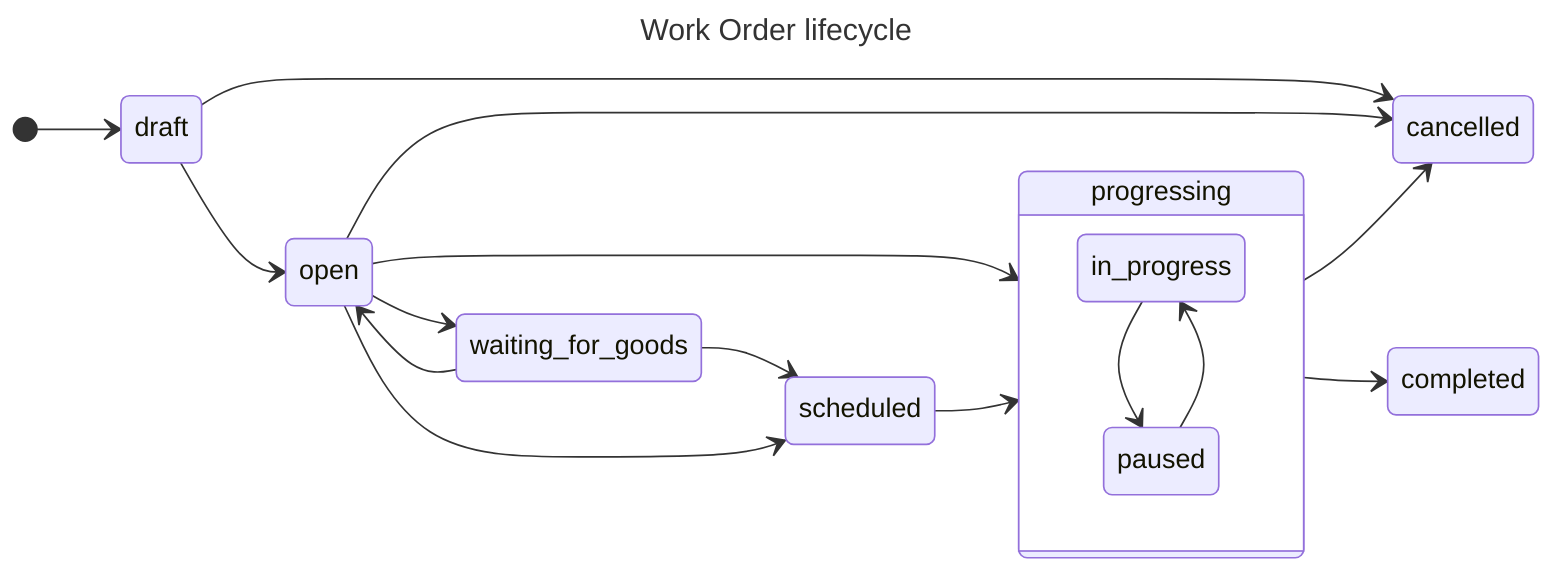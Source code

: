 ---
title: Work Order lifecycle
---
stateDiagram-v2
  direction LR
  [*] --> draft
  draft --> open
  open --> waiting_for_goods
  waiting_for_goods --> open
  waiting_for_goods --> scheduled
  open --> progressing
  open --> scheduled
  scheduled --> progressing
  state progressing {
    in_progress --> paused
    paused --> in_progress
  }
  draft --> cancelled
  open --> cancelled
  progressing --> cancelled
  progressing --> completed